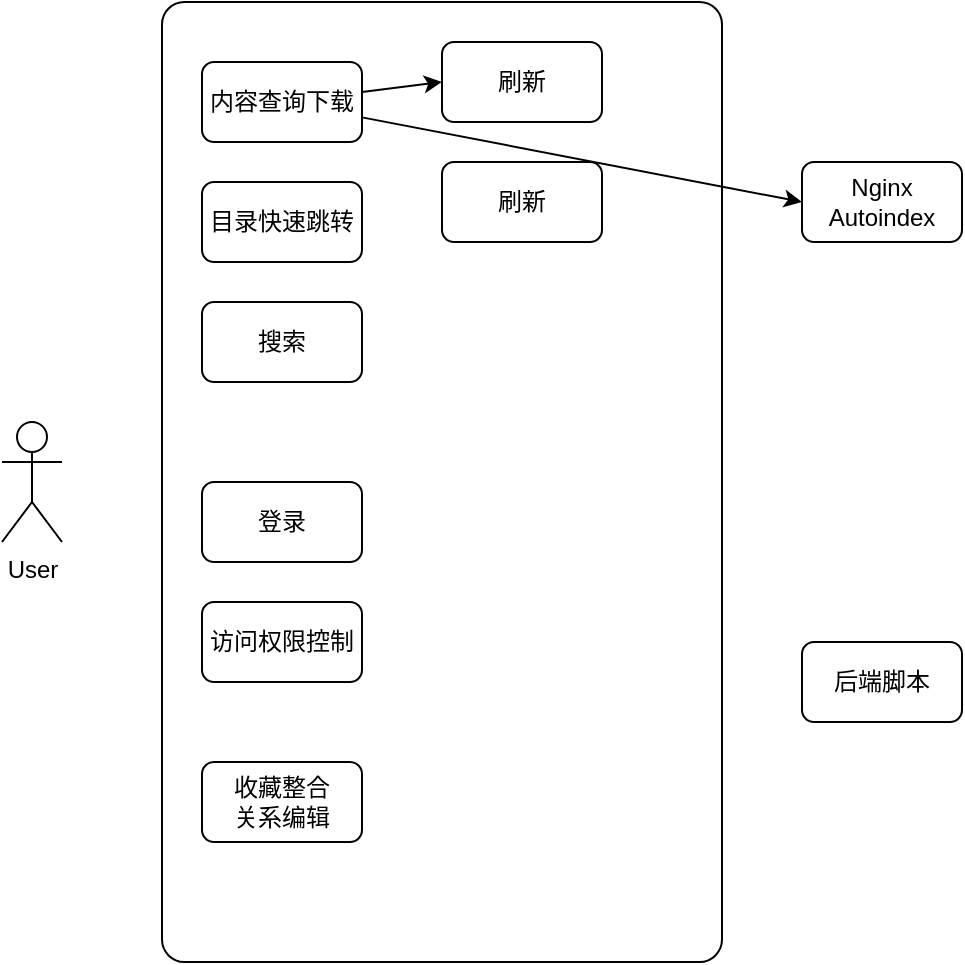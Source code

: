 <mxfile>
    <diagram id="A8_xx40gqosudUakAoQQ" name="第 1 页">
        <mxGraphModel dx="799" dy="809" grid="1" gridSize="10" guides="1" tooltips="1" connect="1" arrows="1" fold="1" page="1" pageScale="1" pageWidth="827" pageHeight="1169" math="0" shadow="0">
            <root>
                <mxCell id="0"/>
                <mxCell id="1" parent="0"/>
                <mxCell id="2" value="User" style="shape=umlActor;verticalLabelPosition=bottom;verticalAlign=top;html=1;" vertex="1" parent="1">
                    <mxGeometry x="40" y="250" width="30" height="60" as="geometry"/>
                </mxCell>
                <mxCell id="3" value="" style="rounded=1;whiteSpace=wrap;html=1;arcSize=4;fontStyle=0" vertex="1" parent="1">
                    <mxGeometry x="120" y="40" width="280" height="480" as="geometry"/>
                </mxCell>
                <mxCell id="9" style="edgeStyle=none;html=1;entryX=0;entryY=0.5;entryDx=0;entryDy=0;" edge="1" parent="1" source="4" target="6">
                    <mxGeometry relative="1" as="geometry"/>
                </mxCell>
                <mxCell id="14" style="edgeStyle=none;html=1;entryX=0;entryY=0.5;entryDx=0;entryDy=0;" edge="1" parent="1" source="4" target="13">
                    <mxGeometry relative="1" as="geometry"/>
                </mxCell>
                <mxCell id="4" value="内容查询下载" style="rounded=1;whiteSpace=wrap;html=1;" vertex="1" parent="1">
                    <mxGeometry x="140" y="70" width="80" height="40" as="geometry"/>
                </mxCell>
                <mxCell id="5" value="搜索" style="rounded=1;whiteSpace=wrap;html=1;" vertex="1" parent="1">
                    <mxGeometry x="140" y="190" width="80" height="40" as="geometry"/>
                </mxCell>
                <mxCell id="6" value="Nginx Autoindex" style="rounded=1;whiteSpace=wrap;html=1;" vertex="1" parent="1">
                    <mxGeometry x="440" y="120" width="80" height="40" as="geometry"/>
                </mxCell>
                <mxCell id="7" value="后端脚本" style="rounded=1;whiteSpace=wrap;html=1;" vertex="1" parent="1">
                    <mxGeometry x="440" y="360" width="80" height="40" as="geometry"/>
                </mxCell>
                <mxCell id="8" value="目录快速跳转" style="rounded=1;whiteSpace=wrap;html=1;" vertex="1" parent="1">
                    <mxGeometry x="140" y="130" width="80" height="40" as="geometry"/>
                </mxCell>
                <mxCell id="10" value="访问权限控制" style="rounded=1;whiteSpace=wrap;html=1;" vertex="1" parent="1">
                    <mxGeometry x="140" y="340" width="80" height="40" as="geometry"/>
                </mxCell>
                <mxCell id="11" value="登录" style="rounded=1;whiteSpace=wrap;html=1;" vertex="1" parent="1">
                    <mxGeometry x="140" y="280" width="80" height="40" as="geometry"/>
                </mxCell>
                <mxCell id="12" value="收藏整合&lt;div&gt;关系编辑&lt;/div&gt;" style="rounded=1;whiteSpace=wrap;html=1;" vertex="1" parent="1">
                    <mxGeometry x="140" y="420" width="80" height="40" as="geometry"/>
                </mxCell>
                <mxCell id="13" value="刷新" style="rounded=1;whiteSpace=wrap;html=1;" vertex="1" parent="1">
                    <mxGeometry x="260" y="60" width="80" height="40" as="geometry"/>
                </mxCell>
                <mxCell id="15" value="刷新" style="rounded=1;whiteSpace=wrap;html=1;" vertex="1" parent="1">
                    <mxGeometry x="260" y="120" width="80" height="40" as="geometry"/>
                </mxCell>
            </root>
        </mxGraphModel>
    </diagram>
</mxfile>